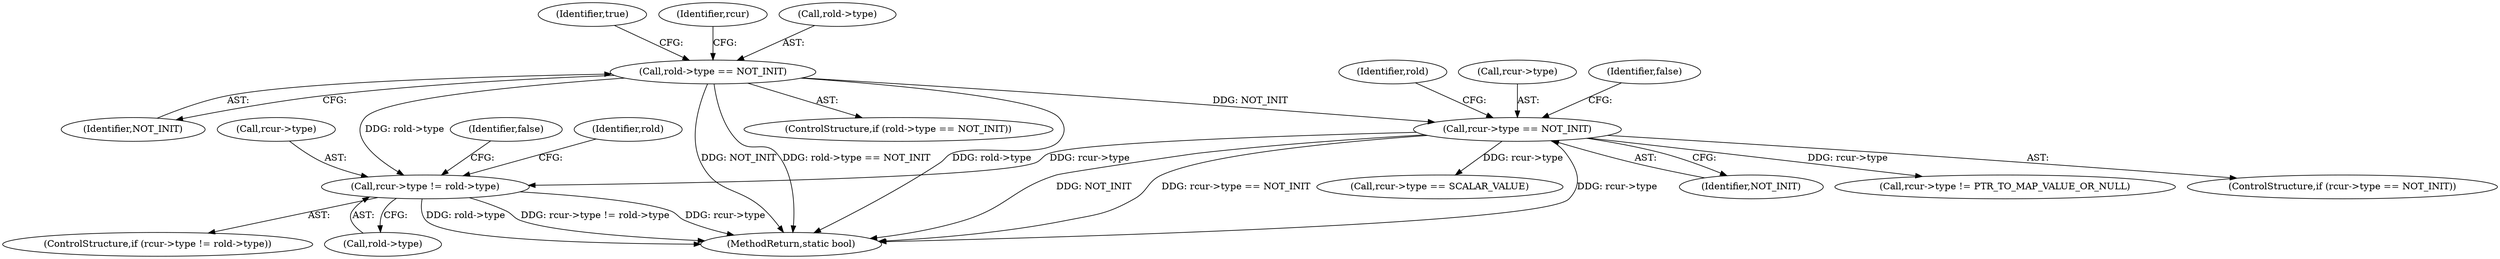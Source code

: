 digraph "0_linux_179d1c5602997fef5a940c6ddcf31212cbfebd14@pointer" {
"1000212" [label="(Call,rcur->type != rold->type)"];
"1000139" [label="(Call,rcur->type == NOT_INIT)"];
"1000131" [label="(Call,rold->type == NOT_INIT)"];
"1000224" [label="(Identifier,rold)"];
"1000143" [label="(Identifier,NOT_INIT)"];
"1000280" [label="(MethodReturn,static bool)"];
"1000137" [label="(Identifier,true)"];
"1000220" [label="(Identifier,false)"];
"1000141" [label="(Identifier,rcur)"];
"1000212" [label="(Call,rcur->type != rold->type)"];
"1000191" [label="(Call,rcur->type != PTR_TO_MAP_VALUE_OR_NULL)"];
"1000140" [label="(Call,rcur->type)"];
"1000145" [label="(Identifier,false)"];
"1000211" [label="(ControlStructure,if (rcur->type != rold->type))"];
"1000138" [label="(ControlStructure,if (rcur->type == NOT_INIT))"];
"1000130" [label="(ControlStructure,if (rold->type == NOT_INIT))"];
"1000213" [label="(Call,rcur->type)"];
"1000135" [label="(Identifier,NOT_INIT)"];
"1000139" [label="(Call,rcur->type == NOT_INIT)"];
"1000148" [label="(Identifier,rold)"];
"1000153" [label="(Call,rcur->type == SCALAR_VALUE)"];
"1000132" [label="(Call,rold->type)"];
"1000216" [label="(Call,rold->type)"];
"1000131" [label="(Call,rold->type == NOT_INIT)"];
"1000212" -> "1000211"  [label="AST: "];
"1000212" -> "1000216"  [label="CFG: "];
"1000213" -> "1000212"  [label="AST: "];
"1000216" -> "1000212"  [label="AST: "];
"1000220" -> "1000212"  [label="CFG: "];
"1000224" -> "1000212"  [label="CFG: "];
"1000212" -> "1000280"  [label="DDG: rold->type"];
"1000212" -> "1000280"  [label="DDG: rcur->type != rold->type"];
"1000212" -> "1000280"  [label="DDG: rcur->type"];
"1000139" -> "1000212"  [label="DDG: rcur->type"];
"1000131" -> "1000212"  [label="DDG: rold->type"];
"1000139" -> "1000138"  [label="AST: "];
"1000139" -> "1000143"  [label="CFG: "];
"1000140" -> "1000139"  [label="AST: "];
"1000143" -> "1000139"  [label="AST: "];
"1000145" -> "1000139"  [label="CFG: "];
"1000148" -> "1000139"  [label="CFG: "];
"1000139" -> "1000280"  [label="DDG: rcur->type == NOT_INIT"];
"1000139" -> "1000280"  [label="DDG: rcur->type"];
"1000139" -> "1000280"  [label="DDG: NOT_INIT"];
"1000131" -> "1000139"  [label="DDG: NOT_INIT"];
"1000139" -> "1000153"  [label="DDG: rcur->type"];
"1000139" -> "1000191"  [label="DDG: rcur->type"];
"1000131" -> "1000130"  [label="AST: "];
"1000131" -> "1000135"  [label="CFG: "];
"1000132" -> "1000131"  [label="AST: "];
"1000135" -> "1000131"  [label="AST: "];
"1000137" -> "1000131"  [label="CFG: "];
"1000141" -> "1000131"  [label="CFG: "];
"1000131" -> "1000280"  [label="DDG: rold->type"];
"1000131" -> "1000280"  [label="DDG: NOT_INIT"];
"1000131" -> "1000280"  [label="DDG: rold->type == NOT_INIT"];
}
